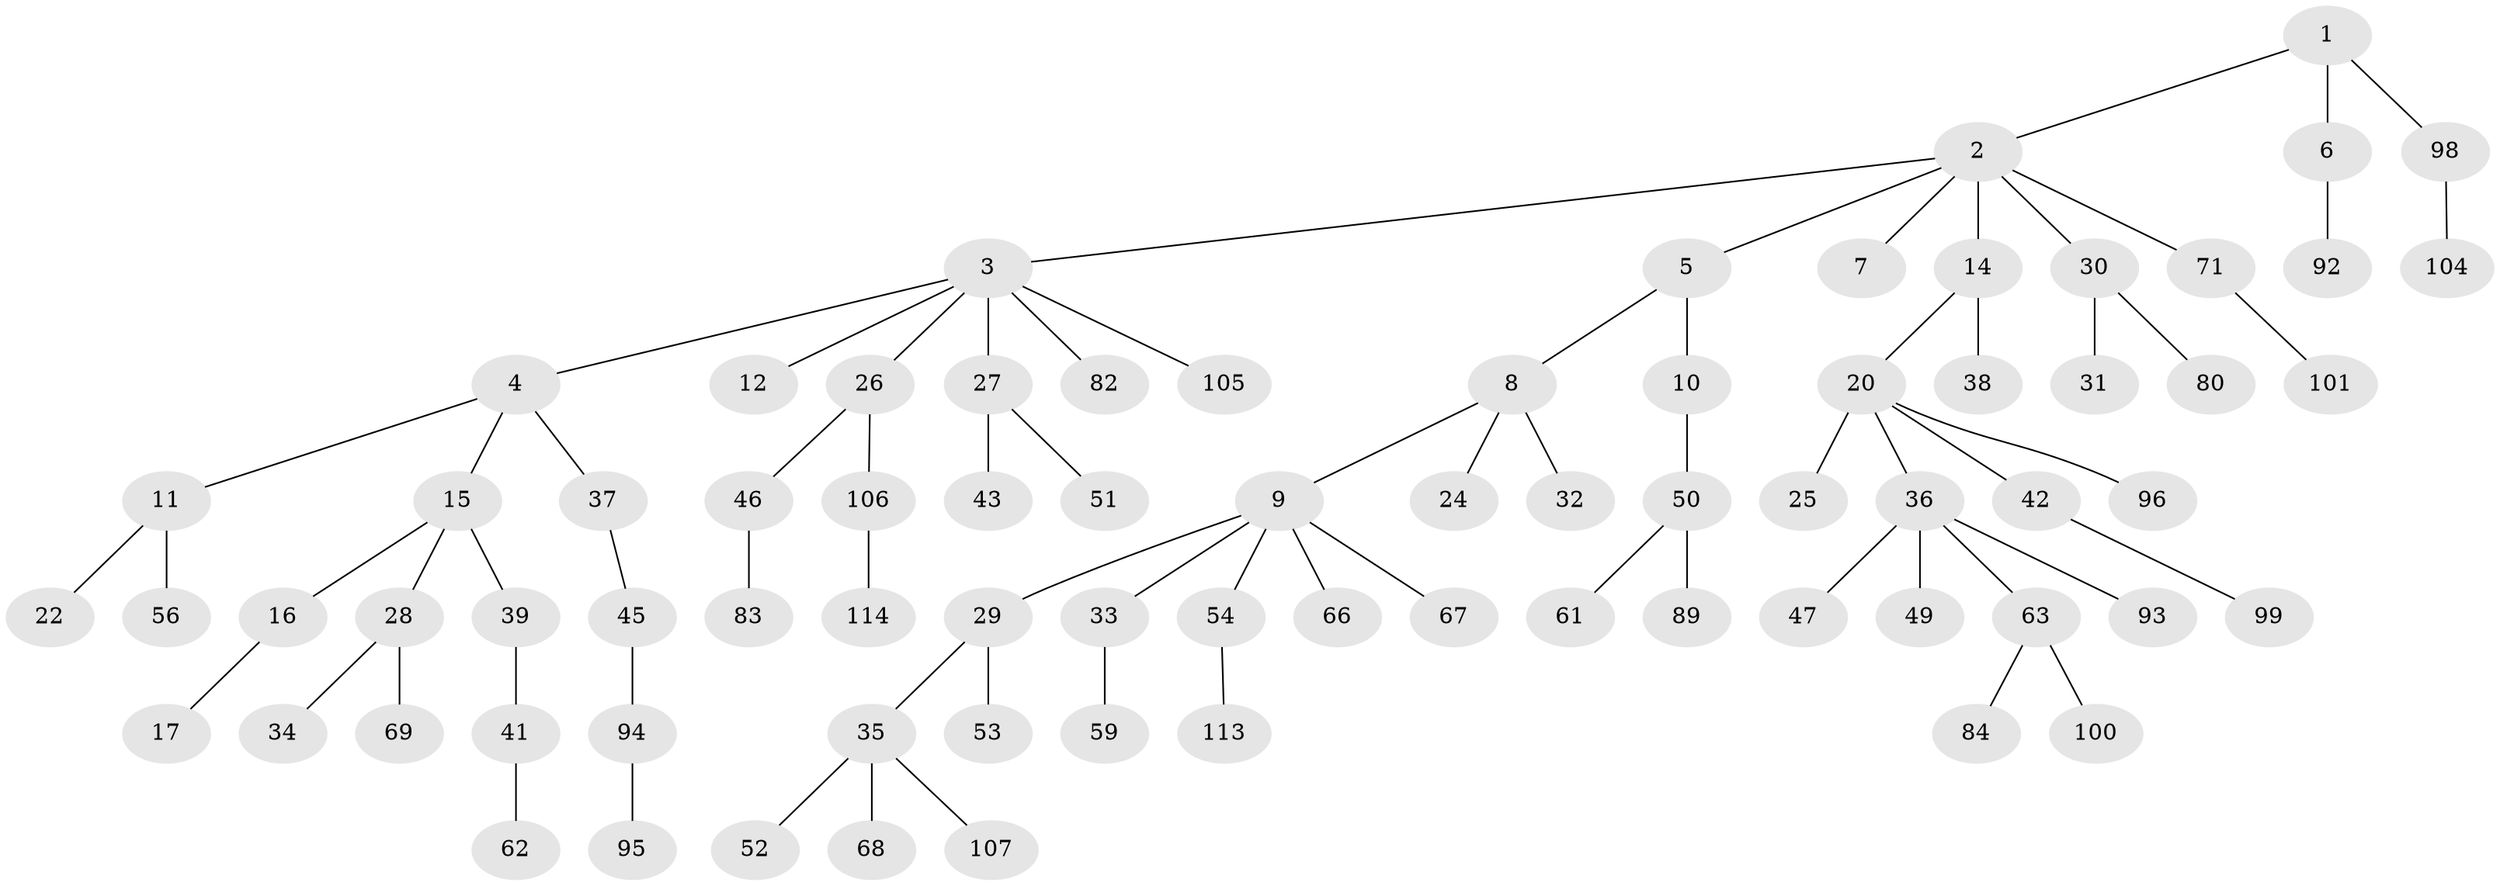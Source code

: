 // Generated by graph-tools (version 1.1) at 2025/52/02/27/25 19:52:11]
// undirected, 76 vertices, 75 edges
graph export_dot {
graph [start="1"]
  node [color=gray90,style=filled];
  1 [super="+13"];
  2 [super="+90"];
  3 [super="+21"];
  4 [super="+109"];
  5 [super="+64"];
  6 [super="+57"];
  7 [super="+76"];
  8 [super="+91"];
  9 [super="+23"];
  10 [super="+18"];
  11 [super="+19"];
  12;
  14 [super="+108"];
  15 [super="+112"];
  16;
  17;
  20 [super="+75"];
  22;
  24 [super="+85"];
  25 [super="+40"];
  26 [super="+77"];
  27 [super="+55"];
  28 [super="+74"];
  29 [super="+73"];
  30 [super="+70"];
  31 [super="+86"];
  32;
  33 [super="+58"];
  34;
  35 [super="+44"];
  36 [super="+60"];
  37 [super="+88"];
  38 [super="+79"];
  39;
  41 [super="+81"];
  42 [super="+87"];
  43;
  45;
  46;
  47 [super="+48"];
  49;
  50 [super="+78"];
  51;
  52;
  53;
  54 [super="+65"];
  56;
  59;
  61;
  62;
  63 [super="+111"];
  66 [super="+97"];
  67;
  68;
  69;
  71 [super="+72"];
  80;
  82;
  83 [super="+103"];
  84;
  89;
  92;
  93;
  94 [super="+102"];
  95 [super="+110"];
  96;
  98;
  99;
  100;
  101;
  104;
  105;
  106;
  107;
  113;
  114;
  1 -- 2;
  1 -- 6;
  1 -- 98;
  2 -- 3;
  2 -- 5;
  2 -- 7;
  2 -- 14;
  2 -- 30;
  2 -- 71;
  3 -- 4;
  3 -- 12;
  3 -- 82;
  3 -- 105;
  3 -- 27;
  3 -- 26;
  4 -- 11;
  4 -- 15;
  4 -- 37;
  5 -- 8;
  5 -- 10;
  6 -- 92;
  8 -- 9;
  8 -- 24;
  8 -- 32;
  9 -- 29;
  9 -- 33;
  9 -- 54;
  9 -- 66;
  9 -- 67;
  10 -- 50;
  11 -- 56;
  11 -- 22;
  14 -- 20;
  14 -- 38;
  15 -- 16;
  15 -- 28;
  15 -- 39;
  16 -- 17;
  20 -- 25;
  20 -- 36;
  20 -- 42;
  20 -- 96;
  26 -- 46;
  26 -- 106;
  27 -- 43;
  27 -- 51;
  28 -- 34;
  28 -- 69;
  29 -- 35;
  29 -- 53;
  30 -- 31;
  30 -- 80;
  33 -- 59;
  35 -- 52;
  35 -- 107;
  35 -- 68;
  36 -- 47;
  36 -- 49;
  36 -- 63;
  36 -- 93;
  37 -- 45;
  39 -- 41;
  41 -- 62;
  42 -- 99;
  45 -- 94;
  46 -- 83;
  50 -- 61;
  50 -- 89;
  54 -- 113;
  63 -- 84;
  63 -- 100;
  71 -- 101;
  94 -- 95;
  98 -- 104;
  106 -- 114;
}
